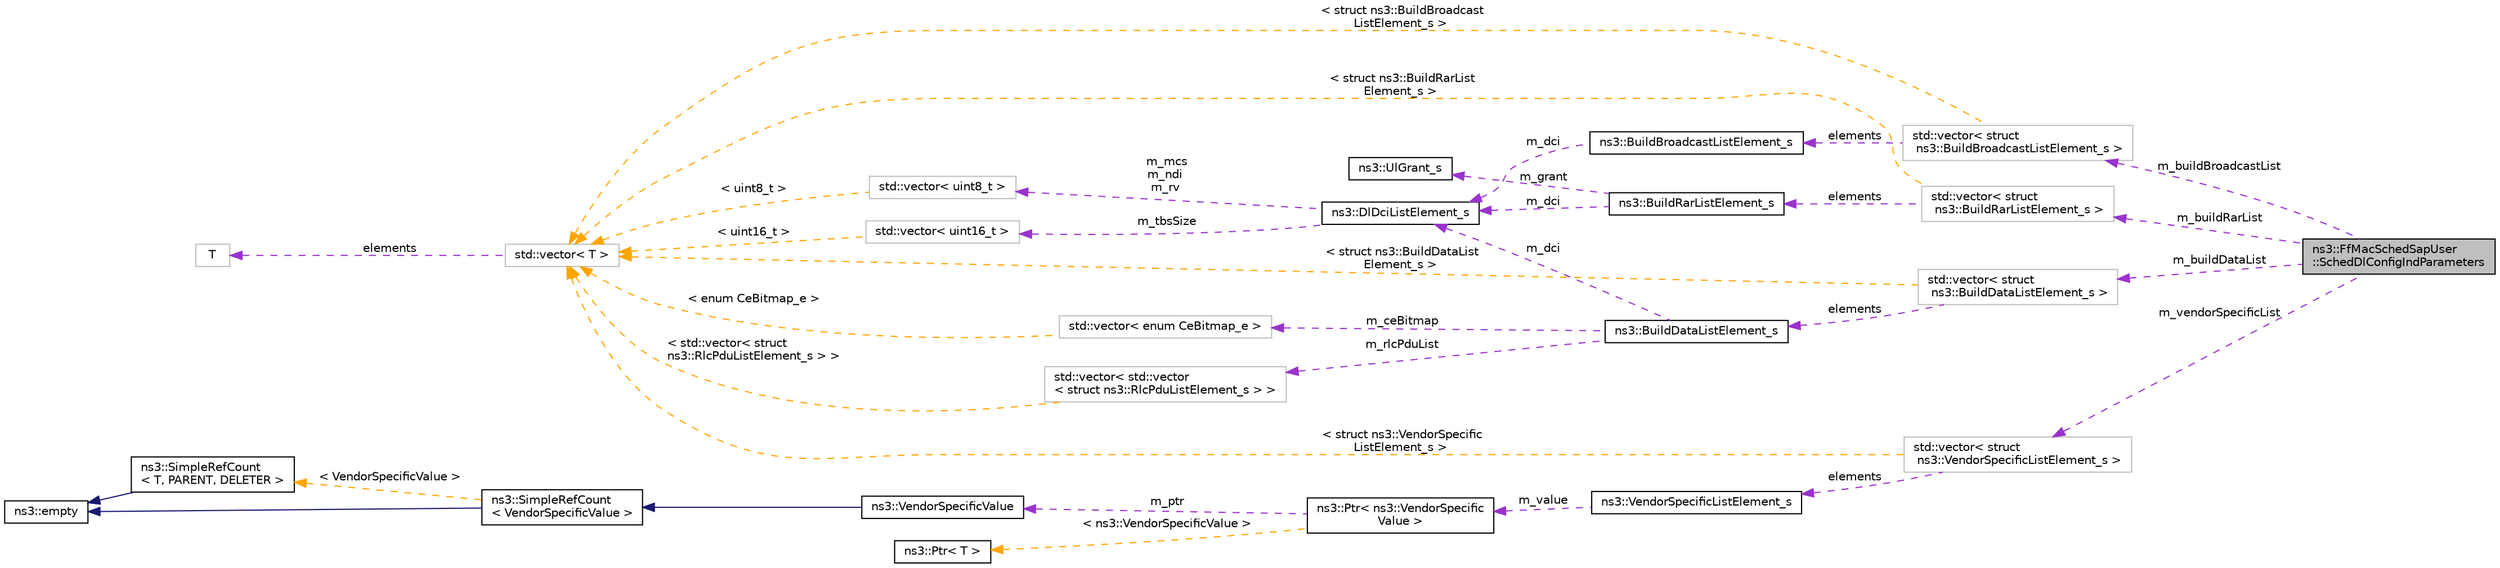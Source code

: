 digraph "ns3::FfMacSchedSapUser::SchedDlConfigIndParameters"
{
 // LATEX_PDF_SIZE
  edge [fontname="Helvetica",fontsize="10",labelfontname="Helvetica",labelfontsize="10"];
  node [fontname="Helvetica",fontsize="10",shape=record];
  rankdir="LR";
  Node1 [label="ns3::FfMacSchedSapUser\l::SchedDlConfigIndParameters",height=0.2,width=0.4,color="black", fillcolor="grey75", style="filled", fontcolor="black",tooltip="Parameters of the API primitives."];
  Node2 -> Node1 [dir="back",color="darkorchid3",fontsize="10",style="dashed",label=" m_buildRarList" ,fontname="Helvetica"];
  Node2 [label="std::vector\< struct\l ns3::BuildRarListElement_s \>",height=0.2,width=0.4,color="grey75", fillcolor="white", style="filled",tooltip=" "];
  Node3 -> Node2 [dir="back",color="darkorchid3",fontsize="10",style="dashed",label=" elements" ,fontname="Helvetica"];
  Node3 [label="ns3::BuildRarListElement_s",height=0.2,width=0.4,color="black", fillcolor="white", style="filled",URL="$structns3_1_1_build_rar_list_element__s.html",tooltip="See section 4.3.10 buildRARListElement."];
  Node4 -> Node3 [dir="back",color="darkorchid3",fontsize="10",style="dashed",label=" m_grant" ,fontname="Helvetica"];
  Node4 [label="ns3::UlGrant_s",height=0.2,width=0.4,color="black", fillcolor="white", style="filled",URL="$structns3_1_1_ul_grant__s.html",tooltip="Substitutive structure for specifying BuildRarListElement_s::m_grant field."];
  Node5 -> Node3 [dir="back",color="darkorchid3",fontsize="10",style="dashed",label=" m_dci" ,fontname="Helvetica"];
  Node5 [label="ns3::DlDciListElement_s",height=0.2,width=0.4,color="black", fillcolor="white", style="filled",URL="$structns3_1_1_dl_dci_list_element__s.html",tooltip="See section 4.3.1 dlDciListElement."];
  Node6 -> Node5 [dir="back",color="darkorchid3",fontsize="10",style="dashed",label=" m_tbsSize" ,fontname="Helvetica"];
  Node6 [label="std::vector\< uint16_t \>",height=0.2,width=0.4,color="grey75", fillcolor="white", style="filled",tooltip=" "];
  Node7 -> Node6 [dir="back",color="orange",fontsize="10",style="dashed",label=" \< uint16_t \>" ,fontname="Helvetica"];
  Node7 [label="std::vector\< T \>",height=0.2,width=0.4,color="grey75", fillcolor="white", style="filled",tooltip=" "];
  Node8 -> Node7 [dir="back",color="darkorchid3",fontsize="10",style="dashed",label=" elements" ,fontname="Helvetica"];
  Node8 [label="T",height=0.2,width=0.4,color="grey75", fillcolor="white", style="filled",tooltip=" "];
  Node9 -> Node5 [dir="back",color="darkorchid3",fontsize="10",style="dashed",label=" m_mcs\nm_ndi\nm_rv" ,fontname="Helvetica"];
  Node9 [label="std::vector\< uint8_t \>",height=0.2,width=0.4,color="grey75", fillcolor="white", style="filled",tooltip=" "];
  Node7 -> Node9 [dir="back",color="orange",fontsize="10",style="dashed",label=" \< uint8_t \>" ,fontname="Helvetica"];
  Node7 -> Node2 [dir="back",color="orange",fontsize="10",style="dashed",label=" \< struct ns3::BuildRarList\lElement_s \>" ,fontname="Helvetica"];
  Node10 -> Node1 [dir="back",color="darkorchid3",fontsize="10",style="dashed",label=" m_vendorSpecificList" ,fontname="Helvetica"];
  Node10 [label="std::vector\< struct\l ns3::VendorSpecificListElement_s \>",height=0.2,width=0.4,color="grey75", fillcolor="white", style="filled",tooltip=" "];
  Node11 -> Node10 [dir="back",color="darkorchid3",fontsize="10",style="dashed",label=" elements" ,fontname="Helvetica"];
  Node11 [label="ns3::VendorSpecificListElement_s",height=0.2,width=0.4,color="black", fillcolor="white", style="filled",URL="$structns3_1_1_vendor_specific_list_element__s.html",tooltip="See section 4.3.3 vendorSpecifiListElement."];
  Node12 -> Node11 [dir="back",color="darkorchid3",fontsize="10",style="dashed",label=" m_value" ,fontname="Helvetica"];
  Node12 [label="ns3::Ptr\< ns3::VendorSpecific\lValue \>",height=0.2,width=0.4,color="black", fillcolor="white", style="filled",URL="$classns3_1_1_ptr.html",tooltip=" "];
  Node13 -> Node12 [dir="back",color="darkorchid3",fontsize="10",style="dashed",label=" m_ptr" ,fontname="Helvetica"];
  Node13 [label="ns3::VendorSpecificValue",height=0.2,width=0.4,color="black", fillcolor="white", style="filled",URL="$structns3_1_1_vendor_specific_value.html",tooltip="Base class for storing the values of vendor specific parameters."];
  Node14 -> Node13 [dir="back",color="midnightblue",fontsize="10",style="solid",fontname="Helvetica"];
  Node14 [label="ns3::SimpleRefCount\l\< VendorSpecificValue \>",height=0.2,width=0.4,color="black", fillcolor="white", style="filled",URL="$classns3_1_1_simple_ref_count.html",tooltip=" "];
  Node15 -> Node14 [dir="back",color="midnightblue",fontsize="10",style="solid",fontname="Helvetica"];
  Node15 [label="ns3::empty",height=0.2,width=0.4,color="black", fillcolor="white", style="filled",URL="$classns3_1_1empty.html",tooltip="make Callback use a separate empty type"];
  Node16 -> Node14 [dir="back",color="orange",fontsize="10",style="dashed",label=" \< VendorSpecificValue \>" ,fontname="Helvetica"];
  Node16 [label="ns3::SimpleRefCount\l\< T, PARENT, DELETER \>",height=0.2,width=0.4,color="black", fillcolor="white", style="filled",URL="$classns3_1_1_simple_ref_count.html",tooltip="A template-based reference counting class."];
  Node15 -> Node16 [dir="back",color="midnightblue",fontsize="10",style="solid",fontname="Helvetica"];
  Node17 -> Node12 [dir="back",color="orange",fontsize="10",style="dashed",label=" \< ns3::VendorSpecificValue \>" ,fontname="Helvetica"];
  Node17 [label="ns3::Ptr\< T \>",height=0.2,width=0.4,color="black", fillcolor="white", style="filled",URL="$classns3_1_1_ptr.html",tooltip="Smart pointer class similar to boost::intrusive_ptr."];
  Node7 -> Node10 [dir="back",color="orange",fontsize="10",style="dashed",label=" \< struct ns3::VendorSpecific\lListElement_s \>" ,fontname="Helvetica"];
  Node18 -> Node1 [dir="back",color="darkorchid3",fontsize="10",style="dashed",label=" m_buildDataList" ,fontname="Helvetica"];
  Node18 [label="std::vector\< struct\l ns3::BuildDataListElement_s \>",height=0.2,width=0.4,color="grey75", fillcolor="white", style="filled",tooltip=" "];
  Node19 -> Node18 [dir="back",color="darkorchid3",fontsize="10",style="dashed",label=" elements" ,fontname="Helvetica"];
  Node19 [label="ns3::BuildDataListElement_s",height=0.2,width=0.4,color="black", fillcolor="white", style="filled",URL="$structns3_1_1_build_data_list_element__s.html",tooltip="See section 4.3.8 builDataListElement."];
  Node20 -> Node19 [dir="back",color="darkorchid3",fontsize="10",style="dashed",label=" m_ceBitmap" ,fontname="Helvetica"];
  Node20 [label="std::vector\< enum CeBitmap_e \>",height=0.2,width=0.4,color="grey75", fillcolor="white", style="filled",tooltip=" "];
  Node7 -> Node20 [dir="back",color="orange",fontsize="10",style="dashed",label=" \< enum CeBitmap_e \>" ,fontname="Helvetica"];
  Node21 -> Node19 [dir="back",color="darkorchid3",fontsize="10",style="dashed",label=" m_rlcPduList" ,fontname="Helvetica"];
  Node21 [label="std::vector\< std::vector\l\< struct ns3::RlcPduListElement_s \> \>",height=0.2,width=0.4,color="grey75", fillcolor="white", style="filled",tooltip=" "];
  Node7 -> Node21 [dir="back",color="orange",fontsize="10",style="dashed",label=" \< std::vector\< struct\l ns3::RlcPduListElement_s \> \>" ,fontname="Helvetica"];
  Node5 -> Node19 [dir="back",color="darkorchid3",fontsize="10",style="dashed",label=" m_dci" ,fontname="Helvetica"];
  Node7 -> Node18 [dir="back",color="orange",fontsize="10",style="dashed",label=" \< struct ns3::BuildDataList\lElement_s \>" ,fontname="Helvetica"];
  Node22 -> Node1 [dir="back",color="darkorchid3",fontsize="10",style="dashed",label=" m_buildBroadcastList" ,fontname="Helvetica"];
  Node22 [label="std::vector\< struct\l ns3::BuildBroadcastListElement_s \>",height=0.2,width=0.4,color="grey75", fillcolor="white", style="filled",tooltip=" "];
  Node23 -> Node22 [dir="back",color="darkorchid3",fontsize="10",style="dashed",label=" elements" ,fontname="Helvetica"];
  Node23 [label="ns3::BuildBroadcastListElement_s",height=0.2,width=0.4,color="black", fillcolor="white", style="filled",URL="$structns3_1_1_build_broadcast_list_element__s.html",tooltip="See section 4.3.11 buildBroadcastListElement."];
  Node5 -> Node23 [dir="back",color="darkorchid3",fontsize="10",style="dashed",label=" m_dci" ,fontname="Helvetica"];
  Node7 -> Node22 [dir="back",color="orange",fontsize="10",style="dashed",label=" \< struct ns3::BuildBroadcast\lListElement_s \>" ,fontname="Helvetica"];
}
